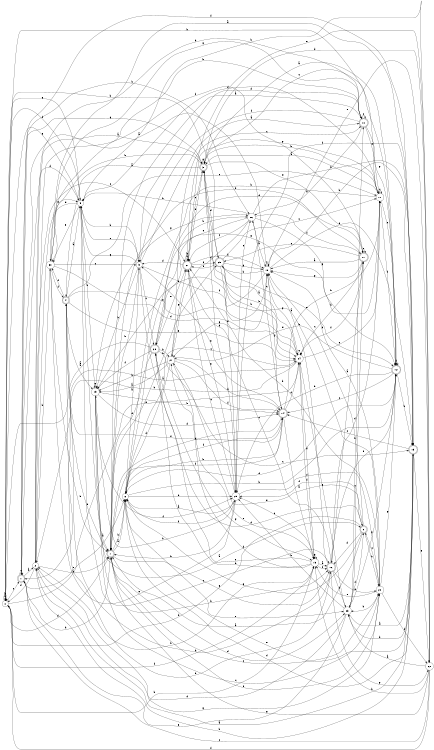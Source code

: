 digraph n25_2 {
__start0 [label="" shape="none"];

rankdir=LR;
size="8,5";

s0 [style="filled", color="black", fillcolor="white" shape="circle", label="0"];
s1 [style="rounded,filled", color="black", fillcolor="white" shape="doublecircle", label="1"];
s2 [style="filled", color="black", fillcolor="white" shape="circle", label="2"];
s3 [style="rounded,filled", color="black", fillcolor="white" shape="doublecircle", label="3"];
s4 [style="rounded,filled", color="black", fillcolor="white" shape="doublecircle", label="4"];
s5 [style="filled", color="black", fillcolor="white" shape="circle", label="5"];
s6 [style="rounded,filled", color="black", fillcolor="white" shape="doublecircle", label="6"];
s7 [style="rounded,filled", color="black", fillcolor="white" shape="doublecircle", label="7"];
s8 [style="filled", color="black", fillcolor="white" shape="circle", label="8"];
s9 [style="filled", color="black", fillcolor="white" shape="circle", label="9"];
s10 [style="rounded,filled", color="black", fillcolor="white" shape="doublecircle", label="10"];
s11 [style="filled", color="black", fillcolor="white" shape="circle", label="11"];
s12 [style="rounded,filled", color="black", fillcolor="white" shape="doublecircle", label="12"];
s13 [style="rounded,filled", color="black", fillcolor="white" shape="doublecircle", label="13"];
s14 [style="rounded,filled", color="black", fillcolor="white" shape="doublecircle", label="14"];
s15 [style="filled", color="black", fillcolor="white" shape="circle", label="15"];
s16 [style="rounded,filled", color="black", fillcolor="white" shape="doublecircle", label="16"];
s17 [style="rounded,filled", color="black", fillcolor="white" shape="doublecircle", label="17"];
s18 [style="filled", color="black", fillcolor="white" shape="circle", label="18"];
s19 [style="filled", color="black", fillcolor="white" shape="circle", label="19"];
s20 [style="filled", color="black", fillcolor="white" shape="circle", label="20"];
s21 [style="rounded,filled", color="black", fillcolor="white" shape="doublecircle", label="21"];
s22 [style="filled", color="black", fillcolor="white" shape="circle", label="22"];
s23 [style="filled", color="black", fillcolor="white" shape="circle", label="23"];
s24 [style="filled", color="black", fillcolor="white" shape="circle", label="24"];
s25 [style="filled", color="black", fillcolor="white" shape="circle", label="25"];
s26 [style="filled", color="black", fillcolor="white" shape="circle", label="26"];
s27 [style="filled", color="black", fillcolor="white" shape="circle", label="27"];
s28 [style="rounded,filled", color="black", fillcolor="white" shape="doublecircle", label="28"];
s29 [style="rounded,filled", color="black", fillcolor="white" shape="doublecircle", label="29"];
s30 [style="filled", color="black", fillcolor="white" shape="circle", label="30"];
s0 -> s0 [label="a"];
s0 -> s0 [label="b"];
s0 -> s1 [label="c"];
s0 -> s7 [label="d"];
s0 -> s24 [label="e"];
s0 -> s15 [label="f"];
s0 -> s5 [label="g"];
s0 -> s15 [label="h"];
s1 -> s2 [label="a"];
s1 -> s26 [label="b"];
s1 -> s1 [label="c"];
s1 -> s5 [label="d"];
s1 -> s8 [label="e"];
s1 -> s13 [label="f"];
s1 -> s3 [label="g"];
s1 -> s7 [label="h"];
s2 -> s3 [label="a"];
s2 -> s7 [label="b"];
s2 -> s21 [label="c"];
s2 -> s0 [label="d"];
s2 -> s5 [label="e"];
s2 -> s17 [label="f"];
s2 -> s20 [label="g"];
s2 -> s30 [label="h"];
s3 -> s4 [label="a"];
s3 -> s30 [label="b"];
s3 -> s12 [label="c"];
s3 -> s29 [label="d"];
s3 -> s17 [label="e"];
s3 -> s21 [label="f"];
s3 -> s3 [label="g"];
s3 -> s11 [label="h"];
s4 -> s5 [label="a"];
s4 -> s16 [label="b"];
s4 -> s11 [label="c"];
s4 -> s7 [label="d"];
s4 -> s24 [label="e"];
s4 -> s30 [label="f"];
s4 -> s18 [label="g"];
s4 -> s19 [label="h"];
s5 -> s6 [label="a"];
s5 -> s19 [label="b"];
s5 -> s16 [label="c"];
s5 -> s30 [label="d"];
s5 -> s30 [label="e"];
s5 -> s0 [label="f"];
s5 -> s0 [label="g"];
s5 -> s9 [label="h"];
s6 -> s7 [label="a"];
s6 -> s20 [label="b"];
s6 -> s18 [label="c"];
s6 -> s16 [label="d"];
s6 -> s27 [label="e"];
s6 -> s25 [label="f"];
s6 -> s8 [label="g"];
s6 -> s0 [label="h"];
s7 -> s8 [label="a"];
s7 -> s8 [label="b"];
s7 -> s20 [label="c"];
s7 -> s23 [label="d"];
s7 -> s20 [label="e"];
s7 -> s14 [label="f"];
s7 -> s16 [label="g"];
s7 -> s29 [label="h"];
s8 -> s9 [label="a"];
s8 -> s25 [label="b"];
s8 -> s24 [label="c"];
s8 -> s12 [label="d"];
s8 -> s23 [label="e"];
s8 -> s14 [label="f"];
s8 -> s11 [label="g"];
s8 -> s12 [label="h"];
s9 -> s10 [label="a"];
s9 -> s19 [label="b"];
s9 -> s28 [label="c"];
s9 -> s6 [label="d"];
s9 -> s5 [label="e"];
s9 -> s24 [label="f"];
s9 -> s5 [label="g"];
s9 -> s7 [label="h"];
s10 -> s7 [label="a"];
s10 -> s2 [label="b"];
s10 -> s10 [label="c"];
s10 -> s9 [label="d"];
s10 -> s11 [label="e"];
s10 -> s9 [label="f"];
s10 -> s12 [label="g"];
s10 -> s26 [label="h"];
s11 -> s3 [label="a"];
s11 -> s0 [label="b"];
s11 -> s11 [label="c"];
s11 -> s5 [label="d"];
s11 -> s12 [label="e"];
s11 -> s12 [label="f"];
s11 -> s21 [label="g"];
s11 -> s8 [label="h"];
s12 -> s3 [label="a"];
s12 -> s13 [label="b"];
s12 -> s14 [label="c"];
s12 -> s12 [label="d"];
s12 -> s27 [label="e"];
s12 -> s16 [label="f"];
s12 -> s23 [label="g"];
s12 -> s25 [label="h"];
s13 -> s2 [label="a"];
s13 -> s2 [label="b"];
s13 -> s14 [label="c"];
s13 -> s8 [label="d"];
s13 -> s8 [label="e"];
s13 -> s25 [label="f"];
s13 -> s22 [label="g"];
s13 -> s23 [label="h"];
s14 -> s15 [label="a"];
s14 -> s8 [label="b"];
s14 -> s26 [label="c"];
s14 -> s24 [label="d"];
s14 -> s9 [label="e"];
s14 -> s4 [label="f"];
s14 -> s7 [label="g"];
s14 -> s11 [label="h"];
s15 -> s16 [label="a"];
s15 -> s2 [label="b"];
s15 -> s25 [label="c"];
s15 -> s27 [label="d"];
s15 -> s28 [label="e"];
s15 -> s16 [label="f"];
s15 -> s15 [label="g"];
s15 -> s28 [label="h"];
s16 -> s17 [label="a"];
s16 -> s18 [label="b"];
s16 -> s21 [label="c"];
s16 -> s11 [label="d"];
s16 -> s20 [label="e"];
s16 -> s23 [label="f"];
s16 -> s22 [label="g"];
s16 -> s4 [label="h"];
s17 -> s18 [label="a"];
s17 -> s7 [label="b"];
s17 -> s29 [label="c"];
s17 -> s28 [label="d"];
s17 -> s17 [label="e"];
s17 -> s24 [label="f"];
s17 -> s18 [label="g"];
s17 -> s24 [label="h"];
s18 -> s1 [label="a"];
s18 -> s13 [label="b"];
s18 -> s18 [label="c"];
s18 -> s13 [label="d"];
s18 -> s19 [label="e"];
s18 -> s14 [label="f"];
s18 -> s27 [label="g"];
s18 -> s29 [label="h"];
s19 -> s7 [label="a"];
s19 -> s14 [label="b"];
s19 -> s20 [label="c"];
s19 -> s14 [label="d"];
s19 -> s19 [label="e"];
s19 -> s25 [label="f"];
s19 -> s26 [label="g"];
s19 -> s16 [label="h"];
s20 -> s3 [label="a"];
s20 -> s21 [label="b"];
s20 -> s6 [label="c"];
s20 -> s18 [label="d"];
s20 -> s15 [label="e"];
s20 -> s22 [label="f"];
s20 -> s12 [label="g"];
s20 -> s23 [label="h"];
s21 -> s21 [label="a"];
s21 -> s18 [label="b"];
s21 -> s3 [label="c"];
s21 -> s9 [label="d"];
s21 -> s22 [label="e"];
s21 -> s29 [label="f"];
s21 -> s25 [label="g"];
s21 -> s21 [label="h"];
s22 -> s23 [label="a"];
s22 -> s15 [label="b"];
s22 -> s1 [label="c"];
s22 -> s3 [label="d"];
s22 -> s18 [label="e"];
s22 -> s0 [label="f"];
s22 -> s7 [label="g"];
s22 -> s5 [label="h"];
s23 -> s13 [label="a"];
s23 -> s10 [label="b"];
s23 -> s17 [label="c"];
s23 -> s2 [label="d"];
s23 -> s1 [label="e"];
s23 -> s6 [label="f"];
s23 -> s24 [label="g"];
s23 -> s25 [label="h"];
s24 -> s2 [label="a"];
s24 -> s1 [label="b"];
s24 -> s24 [label="c"];
s24 -> s15 [label="d"];
s24 -> s11 [label="e"];
s24 -> s15 [label="f"];
s24 -> s18 [label="g"];
s24 -> s3 [label="h"];
s25 -> s8 [label="a"];
s25 -> s19 [label="b"];
s25 -> s21 [label="c"];
s25 -> s20 [label="d"];
s25 -> s26 [label="e"];
s25 -> s8 [label="f"];
s25 -> s3 [label="g"];
s25 -> s7 [label="h"];
s26 -> s18 [label="a"];
s26 -> s5 [label="b"];
s26 -> s21 [label="c"];
s26 -> s27 [label="d"];
s26 -> s28 [label="e"];
s26 -> s17 [label="f"];
s26 -> s12 [label="g"];
s26 -> s13 [label="h"];
s27 -> s19 [label="a"];
s27 -> s14 [label="b"];
s27 -> s10 [label="c"];
s27 -> s8 [label="d"];
s27 -> s15 [label="e"];
s27 -> s14 [label="f"];
s27 -> s21 [label="g"];
s27 -> s19 [label="h"];
s28 -> s0 [label="a"];
s28 -> s26 [label="b"];
s28 -> s13 [label="c"];
s28 -> s7 [label="d"];
s28 -> s21 [label="e"];
s28 -> s19 [label="f"];
s28 -> s15 [label="g"];
s28 -> s27 [label="h"];
s29 -> s24 [label="a"];
s29 -> s24 [label="b"];
s29 -> s11 [label="c"];
s29 -> s25 [label="d"];
s29 -> s12 [label="e"];
s29 -> s21 [label="f"];
s29 -> s18 [label="g"];
s29 -> s0 [label="h"];
s30 -> s13 [label="a"];
s30 -> s7 [label="b"];
s30 -> s9 [label="c"];
s30 -> s24 [label="d"];
s30 -> s25 [label="e"];
s30 -> s4 [label="f"];
s30 -> s10 [label="g"];
s30 -> s10 [label="h"];

}